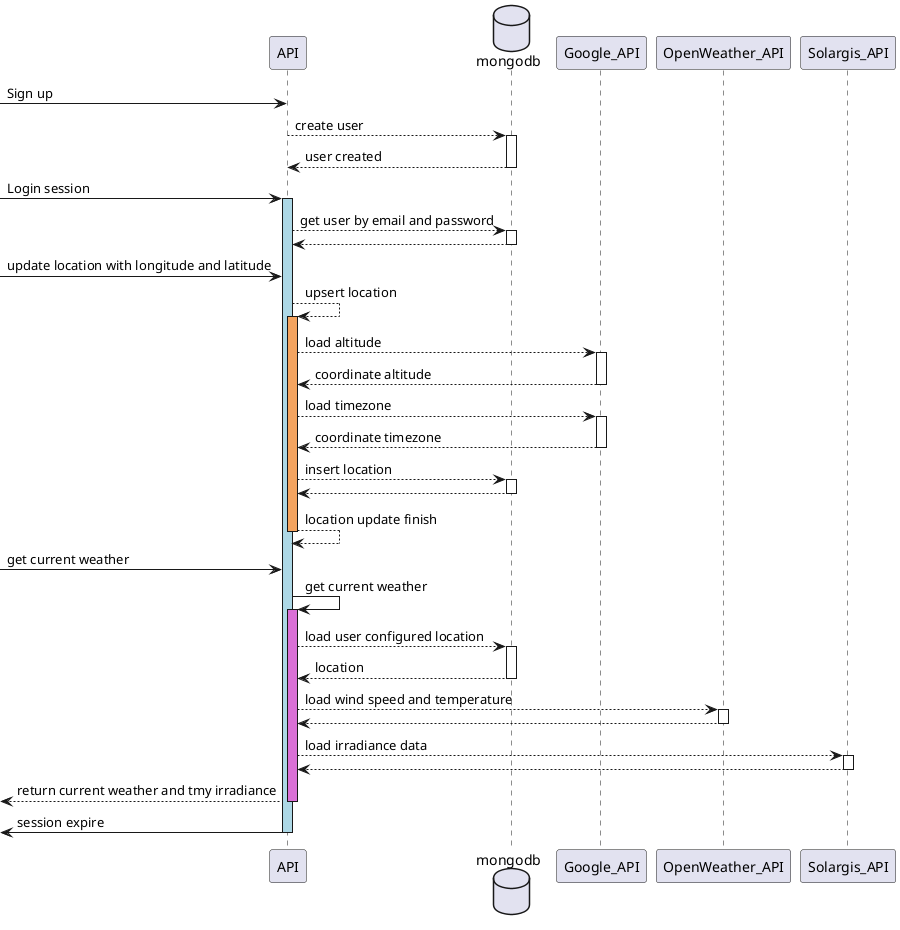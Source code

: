 @startuml login_session_usecase

participant API
database mongodb
participant Google_API
participant OpenWeather_API
participant Solargis_API

->API: Sign up
    API --> mongodb++:create user
    mongodb -->API--: user created

->API++#LightBlue:Login session
    API --> mongodb++:get user by email and password
    mongodb-->API--

    -> API: update location with longitude and latitude
        API-->API++ #SandyBrown:upsert location
            API --> Google_API++:load altitude
            Google_API-->API--:coordinate altitude

            API --> Google_API++:load timezone
            Google_API-->API--:coordinate timezone
            API --> mongodb++:insert location
            mongodb-->API--
        API-->API--:location update finish

    ->API:get current weather
        API->API++ #Orchid:get current weather
            API-->mongodb++:load user configured location
            mongodb-->API--:location
            API --> OpenWeather_API++:load wind speed and temperature
            OpenWeather_API-->API--
            API --> Solargis_API++:load irradiance data
            Solargis_API --> API--
        <--API--: return current weather and tmy irradiance
    




<-API--:session expire



@enduml